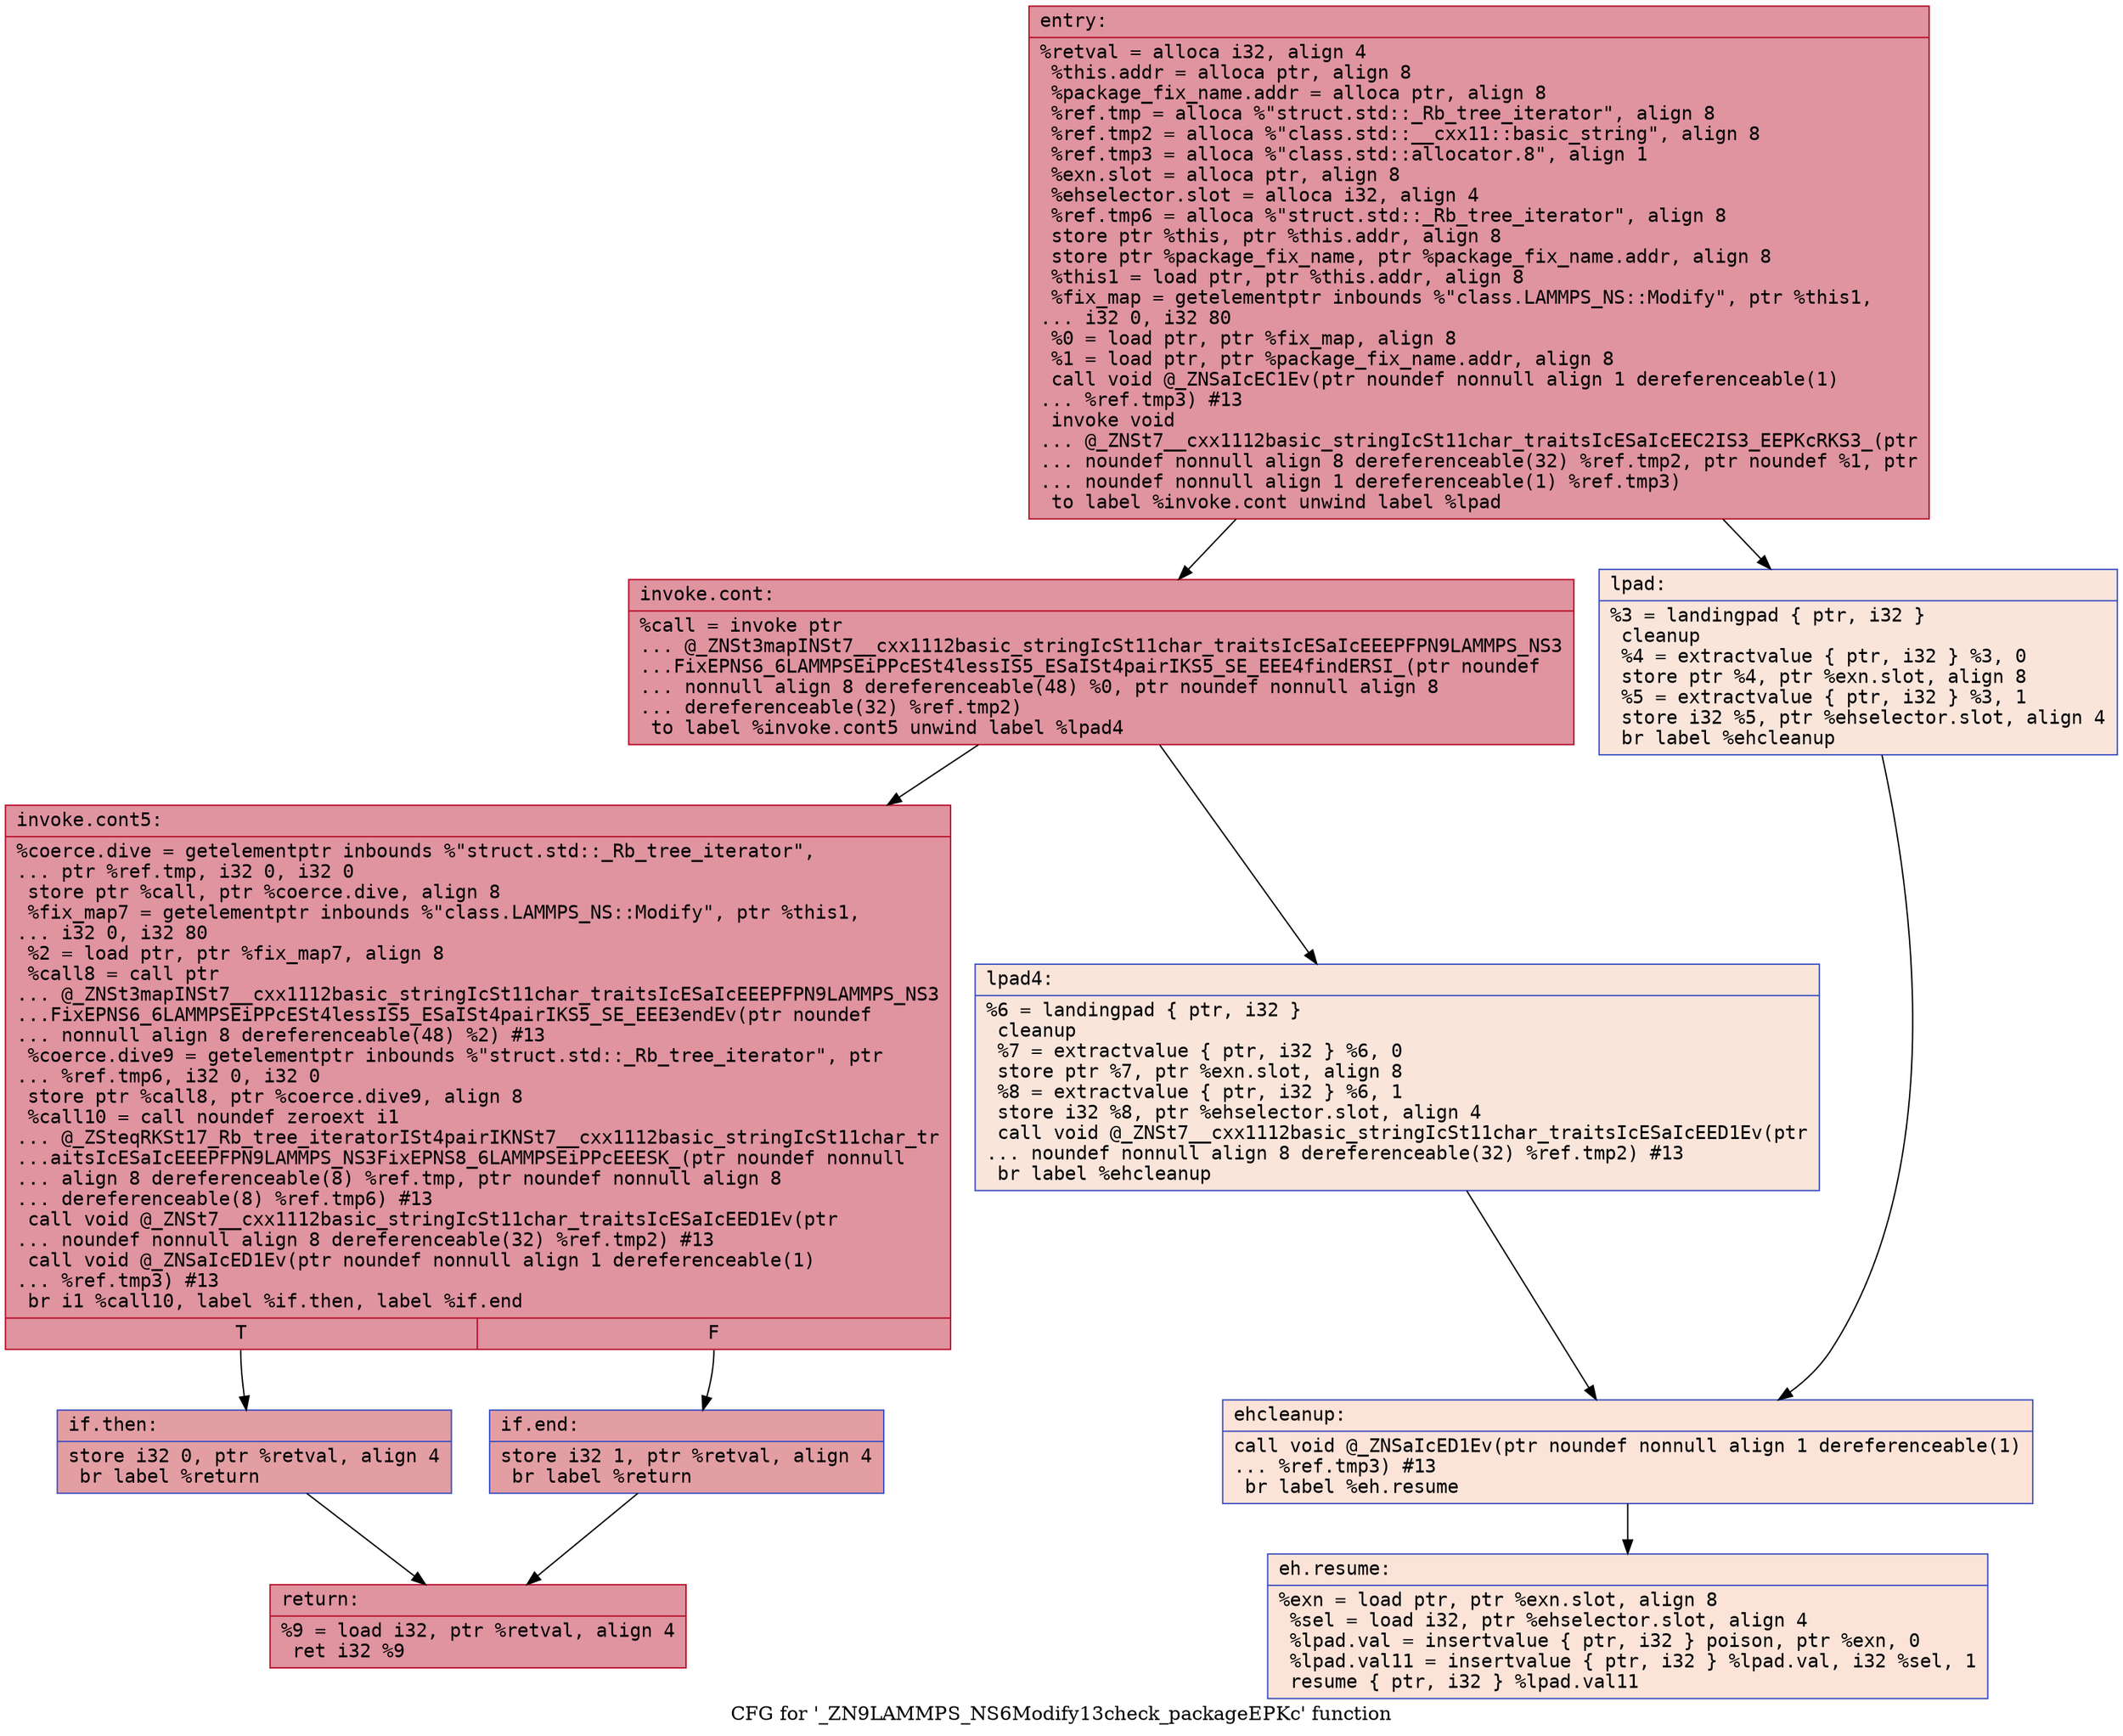 digraph "CFG for '_ZN9LAMMPS_NS6Modify13check_packageEPKc' function" {
	label="CFG for '_ZN9LAMMPS_NS6Modify13check_packageEPKc' function";

	Node0x561f163b45d0 [shape=record,color="#b70d28ff", style=filled, fillcolor="#b70d2870" fontname="Courier",label="{entry:\l|  %retval = alloca i32, align 4\l  %this.addr = alloca ptr, align 8\l  %package_fix_name.addr = alloca ptr, align 8\l  %ref.tmp = alloca %\"struct.std::_Rb_tree_iterator\", align 8\l  %ref.tmp2 = alloca %\"class.std::__cxx11::basic_string\", align 8\l  %ref.tmp3 = alloca %\"class.std::allocator.8\", align 1\l  %exn.slot = alloca ptr, align 8\l  %ehselector.slot = alloca i32, align 4\l  %ref.tmp6 = alloca %\"struct.std::_Rb_tree_iterator\", align 8\l  store ptr %this, ptr %this.addr, align 8\l  store ptr %package_fix_name, ptr %package_fix_name.addr, align 8\l  %this1 = load ptr, ptr %this.addr, align 8\l  %fix_map = getelementptr inbounds %\"class.LAMMPS_NS::Modify\", ptr %this1,\l... i32 0, i32 80\l  %0 = load ptr, ptr %fix_map, align 8\l  %1 = load ptr, ptr %package_fix_name.addr, align 8\l  call void @_ZNSaIcEC1Ev(ptr noundef nonnull align 1 dereferenceable(1)\l... %ref.tmp3) #13\l  invoke void\l... @_ZNSt7__cxx1112basic_stringIcSt11char_traitsIcESaIcEEC2IS3_EEPKcRKS3_(ptr\l... noundef nonnull align 8 dereferenceable(32) %ref.tmp2, ptr noundef %1, ptr\l... noundef nonnull align 1 dereferenceable(1) %ref.tmp3)\l          to label %invoke.cont unwind label %lpad\l}"];
	Node0x561f163b45d0 -> Node0x561f163b5330[tooltip="entry -> invoke.cont\nProbability 100.00%" ];
	Node0x561f163b45d0 -> Node0x561f163b5380[tooltip="entry -> lpad\nProbability 0.00%" ];
	Node0x561f163b5330 [shape=record,color="#b70d28ff", style=filled, fillcolor="#b70d2870" fontname="Courier",label="{invoke.cont:\l|  %call = invoke ptr\l... @_ZNSt3mapINSt7__cxx1112basic_stringIcSt11char_traitsIcESaIcEEEPFPN9LAMMPS_NS3\l...FixEPNS6_6LAMMPSEiPPcESt4lessIS5_ESaISt4pairIKS5_SE_EEE4findERSI_(ptr noundef\l... nonnull align 8 dereferenceable(48) %0, ptr noundef nonnull align 8\l... dereferenceable(32) %ref.tmp2)\l          to label %invoke.cont5 unwind label %lpad4\l}"];
	Node0x561f163b5330 -> Node0x561f163b52e0[tooltip="invoke.cont -> invoke.cont5\nProbability 100.00%" ];
	Node0x561f163b5330 -> Node0x561f163b5680[tooltip="invoke.cont -> lpad4\nProbability 0.00%" ];
	Node0x561f163b52e0 [shape=record,color="#b70d28ff", style=filled, fillcolor="#b70d2870" fontname="Courier",label="{invoke.cont5:\l|  %coerce.dive = getelementptr inbounds %\"struct.std::_Rb_tree_iterator\",\l... ptr %ref.tmp, i32 0, i32 0\l  store ptr %call, ptr %coerce.dive, align 8\l  %fix_map7 = getelementptr inbounds %\"class.LAMMPS_NS::Modify\", ptr %this1,\l... i32 0, i32 80\l  %2 = load ptr, ptr %fix_map7, align 8\l  %call8 = call ptr\l... @_ZNSt3mapINSt7__cxx1112basic_stringIcSt11char_traitsIcESaIcEEEPFPN9LAMMPS_NS3\l...FixEPNS6_6LAMMPSEiPPcESt4lessIS5_ESaISt4pairIKS5_SE_EEE3endEv(ptr noundef\l... nonnull align 8 dereferenceable(48) %2) #13\l  %coerce.dive9 = getelementptr inbounds %\"struct.std::_Rb_tree_iterator\", ptr\l... %ref.tmp6, i32 0, i32 0\l  store ptr %call8, ptr %coerce.dive9, align 8\l  %call10 = call noundef zeroext i1\l... @_ZSteqRKSt17_Rb_tree_iteratorISt4pairIKNSt7__cxx1112basic_stringIcSt11char_tr\l...aitsIcESaIcEEEPFPN9LAMMPS_NS3FixEPNS8_6LAMMPSEiPPcEEESK_(ptr noundef nonnull\l... align 8 dereferenceable(8) %ref.tmp, ptr noundef nonnull align 8\l... dereferenceable(8) %ref.tmp6) #13\l  call void @_ZNSt7__cxx1112basic_stringIcSt11char_traitsIcESaIcEED1Ev(ptr\l... noundef nonnull align 8 dereferenceable(32) %ref.tmp2) #13\l  call void @_ZNSaIcED1Ev(ptr noundef nonnull align 1 dereferenceable(1)\l... %ref.tmp3) #13\l  br i1 %call10, label %if.then, label %if.end\l|{<s0>T|<s1>F}}"];
	Node0x561f163b52e0:s0 -> Node0x561f163b6220[tooltip="invoke.cont5 -> if.then\nProbability 50.00%" ];
	Node0x561f163b52e0:s1 -> Node0x561f163b4e30[tooltip="invoke.cont5 -> if.end\nProbability 50.00%" ];
	Node0x561f163b6220 [shape=record,color="#3d50c3ff", style=filled, fillcolor="#be242e70" fontname="Courier",label="{if.then:\l|  store i32 0, ptr %retval, align 4\l  br label %return\l}"];
	Node0x561f163b6220 -> Node0x561f163b6630[tooltip="if.then -> return\nProbability 100.00%" ];
	Node0x561f163b5380 [shape=record,color="#3d50c3ff", style=filled, fillcolor="#f4c5ad70" fontname="Courier",label="{lpad:\l|  %3 = landingpad \{ ptr, i32 \}\l          cleanup\l  %4 = extractvalue \{ ptr, i32 \} %3, 0\l  store ptr %4, ptr %exn.slot, align 8\l  %5 = extractvalue \{ ptr, i32 \} %3, 1\l  store i32 %5, ptr %ehselector.slot, align 4\l  br label %ehcleanup\l}"];
	Node0x561f163b5380 -> Node0x561f163b6880[tooltip="lpad -> ehcleanup\nProbability 100.00%" ];
	Node0x561f163b5680 [shape=record,color="#3d50c3ff", style=filled, fillcolor="#f4c5ad70" fontname="Courier",label="{lpad4:\l|  %6 = landingpad \{ ptr, i32 \}\l          cleanup\l  %7 = extractvalue \{ ptr, i32 \} %6, 0\l  store ptr %7, ptr %exn.slot, align 8\l  %8 = extractvalue \{ ptr, i32 \} %6, 1\l  store i32 %8, ptr %ehselector.slot, align 4\l  call void @_ZNSt7__cxx1112basic_stringIcSt11char_traitsIcESaIcEED1Ev(ptr\l... noundef nonnull align 8 dereferenceable(32) %ref.tmp2) #13\l  br label %ehcleanup\l}"];
	Node0x561f163b5680 -> Node0x561f163b6880[tooltip="lpad4 -> ehcleanup\nProbability 100.00%" ];
	Node0x561f163b6880 [shape=record,color="#3d50c3ff", style=filled, fillcolor="#f6bfa670" fontname="Courier",label="{ehcleanup:\l|  call void @_ZNSaIcED1Ev(ptr noundef nonnull align 1 dereferenceable(1)\l... %ref.tmp3) #13\l  br label %eh.resume\l}"];
	Node0x561f163b6880 -> Node0x561f163b6f00[tooltip="ehcleanup -> eh.resume\nProbability 100.00%" ];
	Node0x561f163b4e30 [shape=record,color="#3d50c3ff", style=filled, fillcolor="#be242e70" fontname="Courier",label="{if.end:\l|  store i32 1, ptr %retval, align 4\l  br label %return\l}"];
	Node0x561f163b4e30 -> Node0x561f163b6630[tooltip="if.end -> return\nProbability 100.00%" ];
	Node0x561f163b6630 [shape=record,color="#b70d28ff", style=filled, fillcolor="#b70d2870" fontname="Courier",label="{return:\l|  %9 = load i32, ptr %retval, align 4\l  ret i32 %9\l}"];
	Node0x561f163b6f00 [shape=record,color="#3d50c3ff", style=filled, fillcolor="#f6bfa670" fontname="Courier",label="{eh.resume:\l|  %exn = load ptr, ptr %exn.slot, align 8\l  %sel = load i32, ptr %ehselector.slot, align 4\l  %lpad.val = insertvalue \{ ptr, i32 \} poison, ptr %exn, 0\l  %lpad.val11 = insertvalue \{ ptr, i32 \} %lpad.val, i32 %sel, 1\l  resume \{ ptr, i32 \} %lpad.val11\l}"];
}
